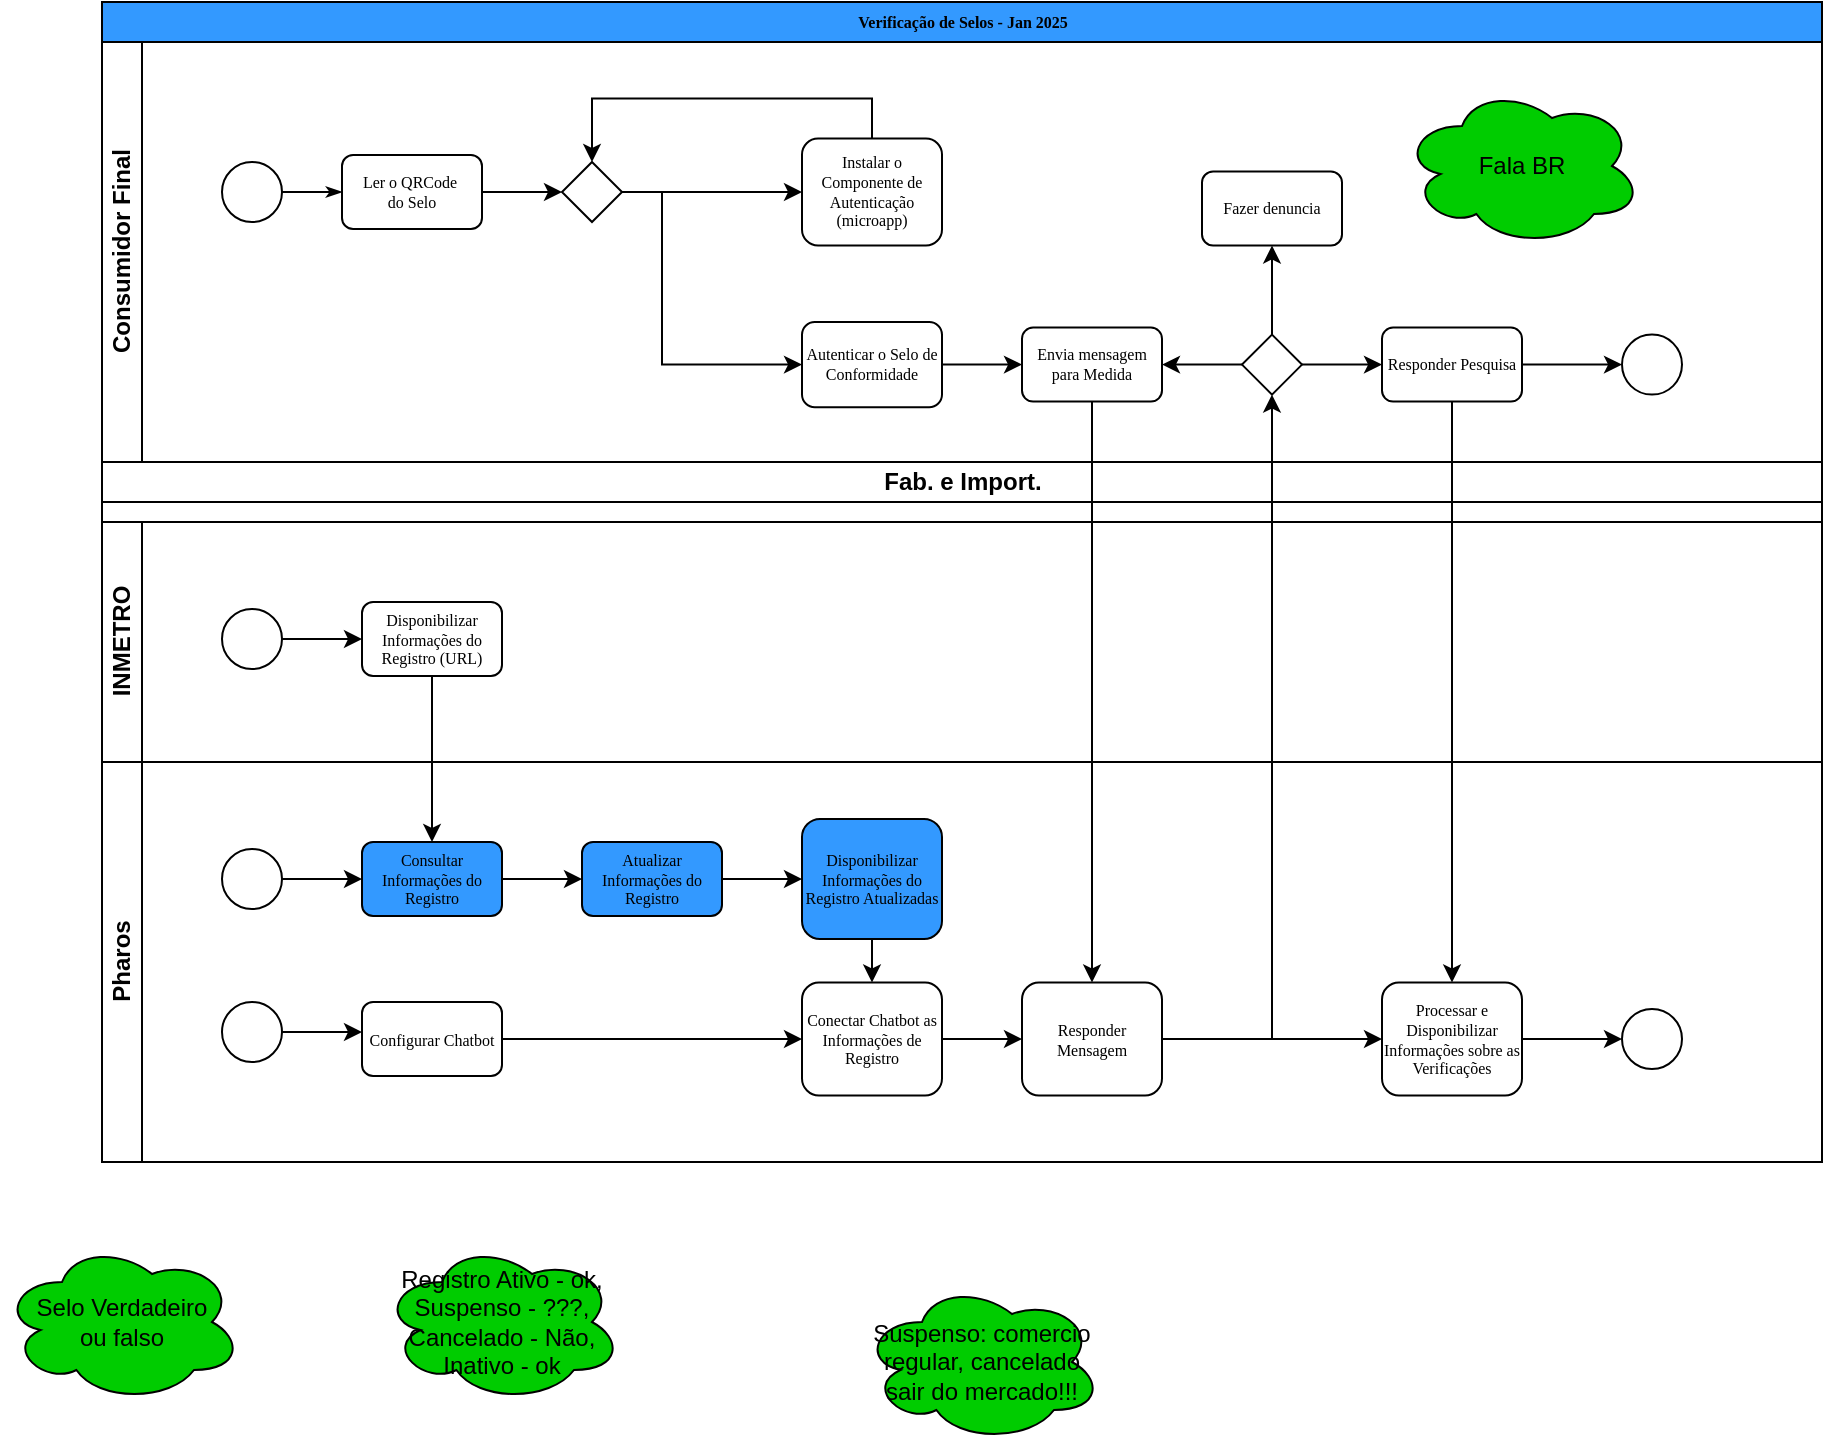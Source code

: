 <mxfile version="24.7.14">
  <diagram name="Page-1" id="c7488fd3-1785-93aa-aadb-54a6760d102a">
    <mxGraphModel dx="1430" dy="790" grid="1" gridSize="10" guides="1" tooltips="1" connect="1" arrows="1" fold="1" page="1" pageScale="1" pageWidth="1100" pageHeight="850" background="none" math="0" shadow="0">
      <root>
        <mxCell id="0" />
        <mxCell id="1" parent="0" />
        <mxCell id="2b4e8129b02d487f-1" value="Verificação de Selos - Jan 2025" style="swimlane;html=1;childLayout=stackLayout;horizontal=1;startSize=20;horizontalStack=0;rounded=0;shadow=0;labelBackgroundColor=none;strokeWidth=1;fontFamily=Verdana;fontSize=8;align=center;fillColor=#3399FF;" parent="1" vertex="1">
          <mxGeometry x="180" y="70" width="860" height="580" as="geometry" />
        </mxCell>
        <mxCell id="2b4e8129b02d487f-2" value="Consumidor Final" style="swimlane;html=1;startSize=20;horizontal=0;" parent="2b4e8129b02d487f-1" vertex="1">
          <mxGeometry y="20" width="860" height="210" as="geometry" />
        </mxCell>
        <mxCell id="2b4e8129b02d487f-18" style="edgeStyle=orthogonalEdgeStyle;rounded=0;html=1;labelBackgroundColor=none;startArrow=none;startFill=0;startSize=5;endArrow=classicThin;endFill=1;endSize=5;jettySize=auto;orthogonalLoop=1;strokeWidth=1;fontFamily=Verdana;fontSize=8" parent="2b4e8129b02d487f-2" source="2b4e8129b02d487f-5" target="2b4e8129b02d487f-6" edge="1">
          <mxGeometry relative="1" as="geometry" />
        </mxCell>
        <mxCell id="2b4e8129b02d487f-5" value="" style="ellipse;whiteSpace=wrap;html=1;rounded=0;shadow=0;labelBackgroundColor=none;strokeWidth=1;fontFamily=Verdana;fontSize=8;align=center;" parent="2b4e8129b02d487f-2" vertex="1">
          <mxGeometry x="60" y="60" width="30" height="30" as="geometry" />
        </mxCell>
        <mxCell id="TjJBPhh7IqeXCysBH1En-6" value="" style="edgeStyle=orthogonalEdgeStyle;rounded=0;orthogonalLoop=1;jettySize=auto;html=1;" parent="2b4e8129b02d487f-2" source="2b4e8129b02d487f-6" target="TjJBPhh7IqeXCysBH1En-5" edge="1">
          <mxGeometry relative="1" as="geometry" />
        </mxCell>
        <mxCell id="2b4e8129b02d487f-6" value="Ler o QRCode&amp;nbsp;&lt;div&gt;do Selo&lt;/div&gt;" style="rounded=1;whiteSpace=wrap;html=1;shadow=0;labelBackgroundColor=none;strokeWidth=1;fontFamily=Verdana;fontSize=8;align=center;" parent="2b4e8129b02d487f-2" vertex="1">
          <mxGeometry x="120" y="56.5" width="70" height="37" as="geometry" />
        </mxCell>
        <mxCell id="TjJBPhh7IqeXCysBH1En-10" value="" style="edgeStyle=orthogonalEdgeStyle;rounded=0;orthogonalLoop=1;jettySize=auto;html=1;entryX=0;entryY=0.5;entryDx=0;entryDy=0;" parent="2b4e8129b02d487f-2" source="TjJBPhh7IqeXCysBH1En-5" target="TjJBPhh7IqeXCysBH1En-16" edge="1">
          <mxGeometry relative="1" as="geometry">
            <mxPoint x="300" y="145.0" as="targetPoint" />
            <Array as="points">
              <mxPoint x="280" y="75" />
              <mxPoint x="280" y="161" />
            </Array>
          </mxGeometry>
        </mxCell>
        <mxCell id="TjJBPhh7IqeXCysBH1En-5" value="" style="strokeWidth=1;html=1;shape=mxgraph.flowchart.decision;whiteSpace=wrap;rounded=1;shadow=0;labelBackgroundColor=none;fontFamily=Verdana;fontSize=8;align=center;" parent="2b4e8129b02d487f-2" vertex="1">
          <mxGeometry x="230" y="60.0" width="30" height="30" as="geometry" />
        </mxCell>
        <mxCell id="TjJBPhh7IqeXCysBH1En-7" value="Envia mensagem para Medida" style="rounded=1;whiteSpace=wrap;html=1;shadow=0;labelBackgroundColor=none;strokeWidth=1;fontFamily=Verdana;fontSize=8;align=center;" parent="2b4e8129b02d487f-2" vertex="1">
          <mxGeometry x="460" y="142.81" width="70" height="37" as="geometry" />
        </mxCell>
        <mxCell id="TjJBPhh7IqeXCysBH1En-14" value="" style="edgeStyle=orthogonalEdgeStyle;rounded=0;orthogonalLoop=1;jettySize=auto;html=1;entryX=0;entryY=0.5;entryDx=0;entryDy=0;" parent="2b4e8129b02d487f-2" source="TjJBPhh7IqeXCysBH1En-5" target="TjJBPhh7IqeXCysBH1En-18" edge="1">
          <mxGeometry relative="1" as="geometry">
            <mxPoint x="440" y="165" as="sourcePoint" />
            <mxPoint x="330" y="75.0" as="targetPoint" />
          </mxGeometry>
        </mxCell>
        <mxCell id="TjJBPhh7IqeXCysBH1En-24" value="" style="edgeStyle=orthogonalEdgeStyle;rounded=0;orthogonalLoop=1;jettySize=auto;html=1;entryX=0;entryY=0.5;entryDx=0;entryDy=0;" parent="2b4e8129b02d487f-2" source="TjJBPhh7IqeXCysBH1En-16" target="TjJBPhh7IqeXCysBH1En-7" edge="1">
          <mxGeometry relative="1" as="geometry">
            <mxPoint x="459" y="159" as="targetPoint" />
          </mxGeometry>
        </mxCell>
        <mxCell id="TjJBPhh7IqeXCysBH1En-16" value="Autenticar o Selo de Conformidade" style="rounded=1;whiteSpace=wrap;html=1;shadow=0;labelBackgroundColor=none;strokeWidth=1;fontFamily=Verdana;fontSize=8;align=center;" parent="2b4e8129b02d487f-2" vertex="1">
          <mxGeometry x="350" y="140" width="70" height="42.62" as="geometry" />
        </mxCell>
        <mxCell id="lS37dKiJ8wTq1rKE8fun-17" value="" style="edgeStyle=orthogonalEdgeStyle;rounded=0;orthogonalLoop=1;jettySize=auto;html=1;entryX=0.5;entryY=0;entryDx=0;entryDy=0;entryPerimeter=0;exitX=0.5;exitY=0;exitDx=0;exitDy=0;" edge="1" parent="2b4e8129b02d487f-2" source="TjJBPhh7IqeXCysBH1En-18" target="TjJBPhh7IqeXCysBH1En-5">
          <mxGeometry relative="1" as="geometry">
            <mxPoint x="385" y="-31.75" as="targetPoint" />
          </mxGeometry>
        </mxCell>
        <mxCell id="TjJBPhh7IqeXCysBH1En-18" value="Instalar o &lt;br&gt;Componente de Autenticação&lt;div&gt;(microapp)&lt;/div&gt;" style="rounded=1;whiteSpace=wrap;html=1;shadow=0;labelBackgroundColor=none;strokeWidth=1;fontFamily=Verdana;fontSize=8;align=center;" parent="2b4e8129b02d487f-2" vertex="1">
          <mxGeometry x="350" y="48.25" width="70" height="53.5" as="geometry" />
        </mxCell>
        <mxCell id="lS37dKiJ8wTq1rKE8fun-57" value="" style="edgeStyle=orthogonalEdgeStyle;rounded=0;orthogonalLoop=1;jettySize=auto;html=1;" edge="1" parent="2b4e8129b02d487f-2" source="lS37dKiJ8wTq1rKE8fun-48" target="lS37dKiJ8wTq1rKE8fun-56">
          <mxGeometry relative="1" as="geometry" />
        </mxCell>
        <mxCell id="lS37dKiJ8wTq1rKE8fun-68" value="" style="edgeStyle=orthogonalEdgeStyle;rounded=0;orthogonalLoop=1;jettySize=auto;html=1;" edge="1" parent="2b4e8129b02d487f-2" source="lS37dKiJ8wTq1rKE8fun-48" target="lS37dKiJ8wTq1rKE8fun-67">
          <mxGeometry relative="1" as="geometry" />
        </mxCell>
        <mxCell id="lS37dKiJ8wTq1rKE8fun-48" value="" style="strokeWidth=1;html=1;shape=mxgraph.flowchart.decision;whiteSpace=wrap;rounded=1;shadow=0;labelBackgroundColor=none;fontFamily=Verdana;fontSize=8;align=center;" vertex="1" parent="2b4e8129b02d487f-2">
          <mxGeometry x="570" y="146.31" width="30" height="30" as="geometry" />
        </mxCell>
        <mxCell id="lS37dKiJ8wTq1rKE8fun-47" value="" style="edgeStyle=orthogonalEdgeStyle;rounded=0;orthogonalLoop=1;jettySize=auto;html=1;entryX=1;entryY=0.5;entryDx=0;entryDy=0;exitX=0;exitY=0.5;exitDx=0;exitDy=0;exitPerimeter=0;" edge="1" parent="2b4e8129b02d487f-2" source="lS37dKiJ8wTq1rKE8fun-48" target="TjJBPhh7IqeXCysBH1En-7">
          <mxGeometry relative="1" as="geometry">
            <mxPoint x="610" y="608.5" as="targetPoint" />
            <Array as="points" />
          </mxGeometry>
        </mxCell>
        <mxCell id="lS37dKiJ8wTq1rKE8fun-59" value="" style="edgeStyle=orthogonalEdgeStyle;rounded=0;orthogonalLoop=1;jettySize=auto;html=1;" edge="1" parent="2b4e8129b02d487f-2" source="lS37dKiJ8wTq1rKE8fun-56" target="lS37dKiJ8wTq1rKE8fun-58">
          <mxGeometry relative="1" as="geometry" />
        </mxCell>
        <mxCell id="lS37dKiJ8wTq1rKE8fun-56" value="Responder Pesquisa" style="rounded=1;whiteSpace=wrap;html=1;shadow=0;labelBackgroundColor=none;strokeWidth=1;fontFamily=Verdana;fontSize=8;align=center;" vertex="1" parent="2b4e8129b02d487f-2">
          <mxGeometry x="640" y="142.81" width="70" height="37" as="geometry" />
        </mxCell>
        <mxCell id="lS37dKiJ8wTq1rKE8fun-58" value="" style="ellipse;whiteSpace=wrap;html=1;rounded=0;shadow=0;labelBackgroundColor=none;strokeWidth=1;fontFamily=Verdana;fontSize=8;align=center;" vertex="1" parent="2b4e8129b02d487f-2">
          <mxGeometry x="760" y="146.31" width="30" height="30" as="geometry" />
        </mxCell>
        <mxCell id="lS37dKiJ8wTq1rKE8fun-67" value="Fazer denuncia" style="rounded=1;whiteSpace=wrap;html=1;shadow=0;labelBackgroundColor=none;strokeWidth=1;fontFamily=Verdana;fontSize=8;align=center;" vertex="1" parent="2b4e8129b02d487f-2">
          <mxGeometry x="550" y="64.75" width="70" height="37" as="geometry" />
        </mxCell>
        <mxCell id="lS37dKiJ8wTq1rKE8fun-69" value="Fala BR" style="ellipse;shape=cloud;whiteSpace=wrap;html=1;fillColor=#00CC00;" vertex="1" parent="2b4e8129b02d487f-2">
          <mxGeometry x="650" y="22" width="120" height="80" as="geometry" />
        </mxCell>
        <mxCell id="2b4e8129b02d487f-3" value="Fab. e Import." style="swimlane;html=1;startSize=20;horizontal=0;" parent="2b4e8129b02d487f-1" vertex="1" collapsed="1">
          <mxGeometry y="230" width="860" height="30" as="geometry">
            <mxRectangle y="230" width="860" height="120" as="alternateBounds" />
          </mxGeometry>
        </mxCell>
        <mxCell id="lS37dKiJ8wTq1rKE8fun-3" value="Registrar movimento dos Produtos" style="rounded=1;whiteSpace=wrap;html=1;shadow=0;labelBackgroundColor=none;strokeWidth=1;fontFamily=Verdana;fontSize=8;align=center;" vertex="1" parent="2b4e8129b02d487f-3">
          <mxGeometry x="130" y="41.5" width="70" height="37" as="geometry" />
        </mxCell>
        <mxCell id="lS37dKiJ8wTq1rKE8fun-5" value="" style="edgeStyle=orthogonalEdgeStyle;rounded=0;orthogonalLoop=1;jettySize=auto;html=1;" edge="1" parent="2b4e8129b02d487f-3" source="lS37dKiJ8wTq1rKE8fun-4" target="lS37dKiJ8wTq1rKE8fun-3">
          <mxGeometry relative="1" as="geometry" />
        </mxCell>
        <mxCell id="lS37dKiJ8wTq1rKE8fun-4" value="" style="ellipse;whiteSpace=wrap;html=1;rounded=0;shadow=0;labelBackgroundColor=none;strokeWidth=1;fontFamily=Verdana;fontSize=8;align=center;" vertex="1" parent="2b4e8129b02d487f-3">
          <mxGeometry x="60" y="45" width="30" height="30" as="geometry" />
        </mxCell>
        <mxCell id="lS37dKiJ8wTq1rKE8fun-10" value="" style="edgeStyle=orthogonalEdgeStyle;rounded=0;orthogonalLoop=1;jettySize=auto;html=1;" edge="1" parent="2b4e8129b02d487f-1" source="lS37dKiJ8wTq1rKE8fun-6" target="lS37dKiJ8wTq1rKE8fun-9">
          <mxGeometry relative="1" as="geometry" />
        </mxCell>
        <mxCell id="lS37dKiJ8wTq1rKE8fun-45" value="" style="edgeStyle=orthogonalEdgeStyle;rounded=0;orthogonalLoop=1;jettySize=auto;html=1;" edge="1" parent="2b4e8129b02d487f-1" source="TjJBPhh7IqeXCysBH1En-7" target="lS37dKiJ8wTq1rKE8fun-42">
          <mxGeometry relative="1" as="geometry">
            <mxPoint x="495" y="279.81" as="targetPoint" />
          </mxGeometry>
        </mxCell>
        <mxCell id="2b4e8129b02d487f-4" value="INMETRO" style="swimlane;html=1;startSize=20;horizontal=0;" parent="2b4e8129b02d487f-1" vertex="1">
          <mxGeometry y="260" width="860" height="120" as="geometry">
            <mxRectangle y="440" width="860" height="30" as="alternateBounds" />
          </mxGeometry>
        </mxCell>
        <mxCell id="lS37dKiJ8wTq1rKE8fun-6" value="Disponibilizar Informações do Registro (URL)" style="rounded=1;whiteSpace=wrap;html=1;shadow=0;labelBackgroundColor=none;strokeWidth=1;fontFamily=Verdana;fontSize=8;align=center;" vertex="1" parent="2b4e8129b02d487f-4">
          <mxGeometry x="130" y="40" width="70" height="37" as="geometry" />
        </mxCell>
        <mxCell id="lS37dKiJ8wTq1rKE8fun-7" value="" style="edgeStyle=orthogonalEdgeStyle;rounded=0;orthogonalLoop=1;jettySize=auto;html=1;" edge="1" parent="2b4e8129b02d487f-4" source="lS37dKiJ8wTq1rKE8fun-8" target="lS37dKiJ8wTq1rKE8fun-6">
          <mxGeometry relative="1" as="geometry" />
        </mxCell>
        <mxCell id="lS37dKiJ8wTq1rKE8fun-8" value="" style="ellipse;whiteSpace=wrap;html=1;rounded=0;shadow=0;labelBackgroundColor=none;strokeWidth=1;fontFamily=Verdana;fontSize=8;align=center;" vertex="1" parent="2b4e8129b02d487f-4">
          <mxGeometry x="60" y="43.5" width="30" height="30" as="geometry" />
        </mxCell>
        <mxCell id="lS37dKiJ8wTq1rKE8fun-2" value="Pharos" style="swimlane;html=1;startSize=20;horizontal=0;" vertex="1" parent="2b4e8129b02d487f-1">
          <mxGeometry y="380" width="860" height="200" as="geometry">
            <mxRectangle y="590" width="860" height="30" as="alternateBounds" />
          </mxGeometry>
        </mxCell>
        <mxCell id="lS37dKiJ8wTq1rKE8fun-12" value="" style="edgeStyle=orthogonalEdgeStyle;rounded=0;orthogonalLoop=1;jettySize=auto;html=1;" edge="1" parent="lS37dKiJ8wTq1rKE8fun-2" source="lS37dKiJ8wTq1rKE8fun-9" target="lS37dKiJ8wTq1rKE8fun-11">
          <mxGeometry relative="1" as="geometry" />
        </mxCell>
        <mxCell id="lS37dKiJ8wTq1rKE8fun-9" value="Consultar Informações do Registro" style="rounded=1;whiteSpace=wrap;html=1;shadow=0;labelBackgroundColor=none;strokeWidth=1;fontFamily=Verdana;fontSize=8;align=center;fillColor=#3399FF;" vertex="1" parent="lS37dKiJ8wTq1rKE8fun-2">
          <mxGeometry x="130" y="40" width="70" height="37" as="geometry" />
        </mxCell>
        <mxCell id="lS37dKiJ8wTq1rKE8fun-15" value="" style="edgeStyle=orthogonalEdgeStyle;rounded=0;orthogonalLoop=1;jettySize=auto;html=1;" edge="1" parent="lS37dKiJ8wTq1rKE8fun-2" source="lS37dKiJ8wTq1rKE8fun-11" target="lS37dKiJ8wTq1rKE8fun-14">
          <mxGeometry relative="1" as="geometry" />
        </mxCell>
        <mxCell id="lS37dKiJ8wTq1rKE8fun-11" value="Atualizar Informações do Registro" style="rounded=1;whiteSpace=wrap;html=1;shadow=0;labelBackgroundColor=none;strokeWidth=1;fontFamily=Verdana;fontSize=8;align=center;fontStyle=0;fillColor=#3399FF;" vertex="1" parent="lS37dKiJ8wTq1rKE8fun-2">
          <mxGeometry x="240" y="40" width="70" height="37" as="geometry" />
        </mxCell>
        <mxCell id="lS37dKiJ8wTq1rKE8fun-27" value="" style="rounded=0;orthogonalLoop=1;jettySize=auto;html=1;verticalAlign=middle;horizontal=1;startArrow=none;startFill=0;" edge="1" parent="lS37dKiJ8wTq1rKE8fun-2" source="lS37dKiJ8wTq1rKE8fun-14" target="lS37dKiJ8wTq1rKE8fun-25">
          <mxGeometry relative="1" as="geometry" />
        </mxCell>
        <mxCell id="lS37dKiJ8wTq1rKE8fun-14" value="Disponibilizar Informações do Registro Atualizadas" style="rounded=1;whiteSpace=wrap;html=1;shadow=0;labelBackgroundColor=none;strokeWidth=1;fontFamily=Verdana;fontSize=8;align=center;fontStyle=0;fillColor=#3399FF;" vertex="1" parent="lS37dKiJ8wTq1rKE8fun-2">
          <mxGeometry x="350" y="28.5" width="70" height="60" as="geometry" />
        </mxCell>
        <mxCell id="lS37dKiJ8wTq1rKE8fun-19" value="" style="edgeStyle=orthogonalEdgeStyle;rounded=0;orthogonalLoop=1;jettySize=auto;html=1;entryX=0;entryY=0.5;entryDx=0;entryDy=0;" edge="1" parent="lS37dKiJ8wTq1rKE8fun-2" source="lS37dKiJ8wTq1rKE8fun-20" target="lS37dKiJ8wTq1rKE8fun-9">
          <mxGeometry relative="1" as="geometry">
            <mxPoint x="130" y="59" as="targetPoint" />
          </mxGeometry>
        </mxCell>
        <mxCell id="lS37dKiJ8wTq1rKE8fun-20" value="" style="ellipse;whiteSpace=wrap;html=1;rounded=0;shadow=0;labelBackgroundColor=none;strokeWidth=1;fontFamily=Verdana;fontSize=8;align=center;" vertex="1" parent="lS37dKiJ8wTq1rKE8fun-2">
          <mxGeometry x="60" y="43.5" width="30" height="30" as="geometry" />
        </mxCell>
        <mxCell id="lS37dKiJ8wTq1rKE8fun-21" value="" style="edgeStyle=orthogonalEdgeStyle;rounded=0;orthogonalLoop=1;jettySize=auto;html=1;entryX=0;entryY=0.5;entryDx=0;entryDy=0;" edge="1" parent="lS37dKiJ8wTq1rKE8fun-2" source="lS37dKiJ8wTq1rKE8fun-22">
          <mxGeometry relative="1" as="geometry">
            <mxPoint x="130" y="135" as="targetPoint" />
          </mxGeometry>
        </mxCell>
        <mxCell id="lS37dKiJ8wTq1rKE8fun-22" value="" style="ellipse;whiteSpace=wrap;html=1;rounded=0;shadow=0;labelBackgroundColor=none;strokeWidth=1;fontFamily=Verdana;fontSize=8;align=center;" vertex="1" parent="lS37dKiJ8wTq1rKE8fun-2">
          <mxGeometry x="60" y="120" width="30" height="30" as="geometry" />
        </mxCell>
        <mxCell id="lS37dKiJ8wTq1rKE8fun-26" value="" style="edgeStyle=orthogonalEdgeStyle;rounded=0;orthogonalLoop=1;jettySize=auto;html=1;" edge="1" parent="lS37dKiJ8wTq1rKE8fun-2" source="lS37dKiJ8wTq1rKE8fun-24" target="lS37dKiJ8wTq1rKE8fun-25">
          <mxGeometry relative="1" as="geometry" />
        </mxCell>
        <mxCell id="lS37dKiJ8wTq1rKE8fun-24" value="Configurar Chatbot" style="rounded=1;whiteSpace=wrap;html=1;shadow=0;labelBackgroundColor=none;strokeWidth=1;fontFamily=Verdana;fontSize=8;align=center;fontStyle=0" vertex="1" parent="lS37dKiJ8wTq1rKE8fun-2">
          <mxGeometry x="130" y="120" width="70" height="37" as="geometry" />
        </mxCell>
        <mxCell id="lS37dKiJ8wTq1rKE8fun-43" value="" style="edgeStyle=orthogonalEdgeStyle;rounded=0;orthogonalLoop=1;jettySize=auto;html=1;" edge="1" parent="lS37dKiJ8wTq1rKE8fun-2" source="lS37dKiJ8wTq1rKE8fun-25" target="lS37dKiJ8wTq1rKE8fun-42">
          <mxGeometry relative="1" as="geometry" />
        </mxCell>
        <mxCell id="lS37dKiJ8wTq1rKE8fun-25" value="Conectar Chatbot as Informações de Registro" style="rounded=1;whiteSpace=wrap;html=1;shadow=0;labelBackgroundColor=none;strokeWidth=1;fontFamily=Verdana;fontSize=8;align=center;fontStyle=0" vertex="1" parent="lS37dKiJ8wTq1rKE8fun-2">
          <mxGeometry x="350" y="110.25" width="70" height="56.5" as="geometry" />
        </mxCell>
        <mxCell id="lS37dKiJ8wTq1rKE8fun-62" value="" style="edgeStyle=orthogonalEdgeStyle;rounded=0;orthogonalLoop=1;jettySize=auto;html=1;entryX=0;entryY=0.5;entryDx=0;entryDy=0;" edge="1" parent="lS37dKiJ8wTq1rKE8fun-2" source="lS37dKiJ8wTq1rKE8fun-42" target="lS37dKiJ8wTq1rKE8fun-60">
          <mxGeometry relative="1" as="geometry">
            <mxPoint x="495" y="246.75" as="targetPoint" />
          </mxGeometry>
        </mxCell>
        <mxCell id="lS37dKiJ8wTq1rKE8fun-42" value="Responder Mensagem" style="rounded=1;whiteSpace=wrap;html=1;shadow=0;labelBackgroundColor=none;strokeWidth=1;fontFamily=Verdana;fontSize=8;align=center;fontStyle=0" vertex="1" parent="lS37dKiJ8wTq1rKE8fun-2">
          <mxGeometry x="460" y="110.25" width="70" height="56.5" as="geometry" />
        </mxCell>
        <mxCell id="lS37dKiJ8wTq1rKE8fun-64" value="" style="edgeStyle=orthogonalEdgeStyle;rounded=0;orthogonalLoop=1;jettySize=auto;html=1;" edge="1" parent="lS37dKiJ8wTq1rKE8fun-2" source="lS37dKiJ8wTq1rKE8fun-60" target="lS37dKiJ8wTq1rKE8fun-63">
          <mxGeometry relative="1" as="geometry" />
        </mxCell>
        <mxCell id="lS37dKiJ8wTq1rKE8fun-60" value="Processar e Disponibilizar Informações sobre as Verificações" style="rounded=1;whiteSpace=wrap;html=1;shadow=0;labelBackgroundColor=none;strokeWidth=1;fontFamily=Verdana;fontSize=8;align=center;fontStyle=0" vertex="1" parent="lS37dKiJ8wTq1rKE8fun-2">
          <mxGeometry x="640" y="110.25" width="70" height="56.5" as="geometry" />
        </mxCell>
        <mxCell id="lS37dKiJ8wTq1rKE8fun-63" value="" style="ellipse;whiteSpace=wrap;html=1;rounded=0;shadow=0;labelBackgroundColor=none;strokeWidth=1;fontFamily=Verdana;fontSize=8;align=center;" vertex="1" parent="lS37dKiJ8wTq1rKE8fun-2">
          <mxGeometry x="760" y="123.5" width="30" height="30" as="geometry" />
        </mxCell>
        <mxCell id="lS37dKiJ8wTq1rKE8fun-50" value="" style="edgeStyle=orthogonalEdgeStyle;rounded=0;orthogonalLoop=1;jettySize=auto;html=1;" edge="1" parent="2b4e8129b02d487f-1" source="lS37dKiJ8wTq1rKE8fun-42" target="lS37dKiJ8wTq1rKE8fun-48">
          <mxGeometry relative="1" as="geometry" />
        </mxCell>
        <mxCell id="lS37dKiJ8wTq1rKE8fun-66" value="" style="edgeStyle=orthogonalEdgeStyle;rounded=0;orthogonalLoop=1;jettySize=auto;html=1;entryX=0.5;entryY=0;entryDx=0;entryDy=0;" edge="1" parent="2b4e8129b02d487f-1" source="lS37dKiJ8wTq1rKE8fun-56" target="lS37dKiJ8wTq1rKE8fun-60">
          <mxGeometry relative="1" as="geometry">
            <mxPoint x="675" y="279.81" as="targetPoint" />
          </mxGeometry>
        </mxCell>
        <mxCell id="lS37dKiJ8wTq1rKE8fun-70" value="Suspenso: comercio regular, cancelado sair do mercado!!!" style="ellipse;shape=cloud;whiteSpace=wrap;html=1;fillColor=#00CC00;" vertex="1" parent="1">
          <mxGeometry x="560" y="710" width="120" height="80" as="geometry" />
        </mxCell>
        <mxCell id="lS37dKiJ8wTq1rKE8fun-71" value="Selo Verdadeiro&lt;div&gt;ou falso&lt;/div&gt;" style="ellipse;shape=cloud;whiteSpace=wrap;html=1;fillColor=#00CC00;" vertex="1" parent="1">
          <mxGeometry x="130" y="690" width="120" height="80" as="geometry" />
        </mxCell>
        <mxCell id="lS37dKiJ8wTq1rKE8fun-72" value="Registro Ativo - ok, Suspenso - ???, Cancelado - Não, Inativo - ok" style="ellipse;shape=cloud;whiteSpace=wrap;html=1;fillColor=#00CC00;" vertex="1" parent="1">
          <mxGeometry x="320" y="690" width="120" height="80" as="geometry" />
        </mxCell>
      </root>
    </mxGraphModel>
  </diagram>
</mxfile>
